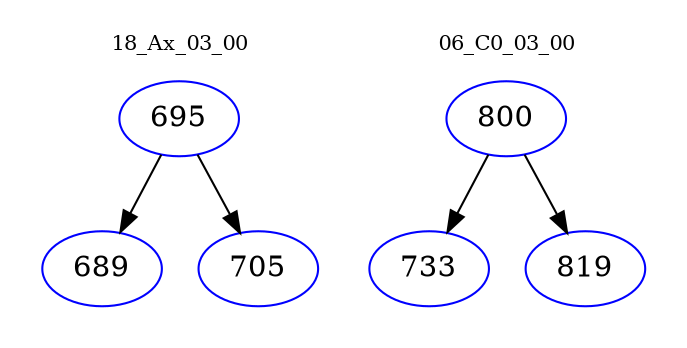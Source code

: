 digraph{
subgraph cluster_0 {
color = white
label = "18_Ax_03_00";
fontsize=10;
T0_695 [label="695", color="blue"]
T0_695 -> T0_689 [color="black"]
T0_689 [label="689", color="blue"]
T0_695 -> T0_705 [color="black"]
T0_705 [label="705", color="blue"]
}
subgraph cluster_1 {
color = white
label = "06_C0_03_00";
fontsize=10;
T1_800 [label="800", color="blue"]
T1_800 -> T1_733 [color="black"]
T1_733 [label="733", color="blue"]
T1_800 -> T1_819 [color="black"]
T1_819 [label="819", color="blue"]
}
}
